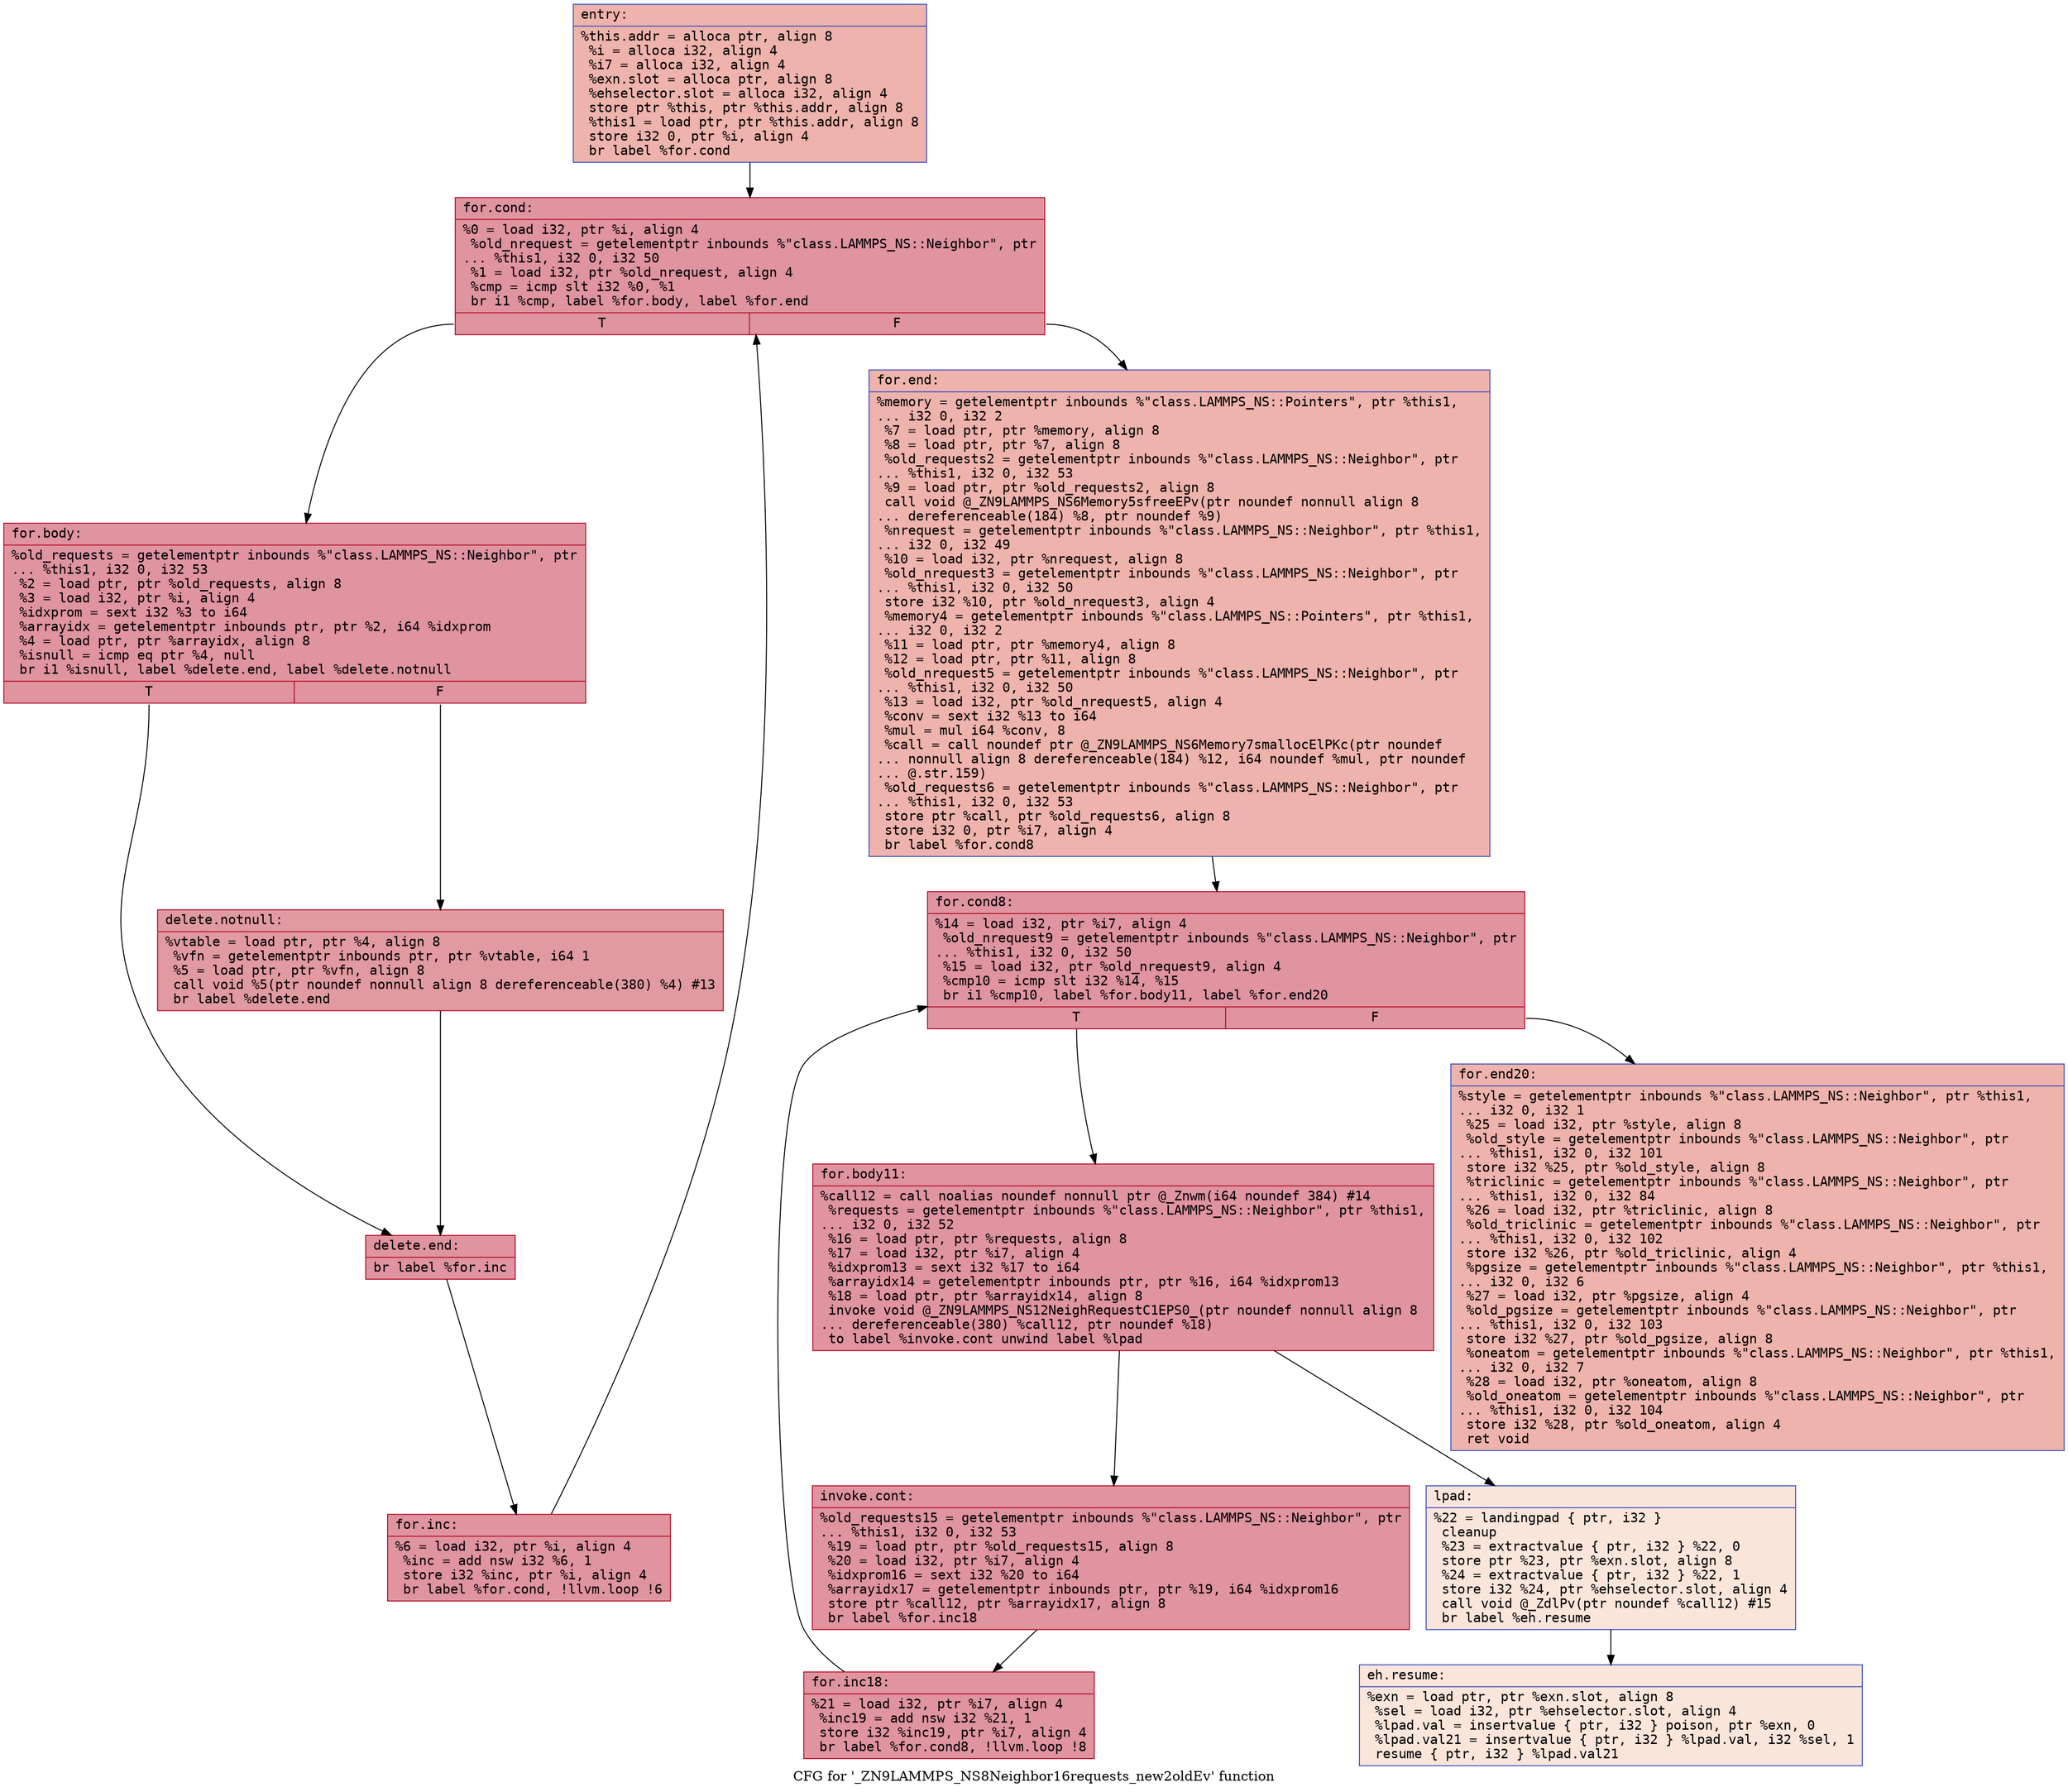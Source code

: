 digraph "CFG for '_ZN9LAMMPS_NS8Neighbor16requests_new2oldEv' function" {
	label="CFG for '_ZN9LAMMPS_NS8Neighbor16requests_new2oldEv' function";

	Node0x5563bdf46b10 [shape=record,color="#3d50c3ff", style=filled, fillcolor="#d6524470" fontname="Courier",label="{entry:\l|  %this.addr = alloca ptr, align 8\l  %i = alloca i32, align 4\l  %i7 = alloca i32, align 4\l  %exn.slot = alloca ptr, align 8\l  %ehselector.slot = alloca i32, align 4\l  store ptr %this, ptr %this.addr, align 8\l  %this1 = load ptr, ptr %this.addr, align 8\l  store i32 0, ptr %i, align 4\l  br label %for.cond\l}"];
	Node0x5563bdf46b10 -> Node0x5563bdf46f70[tooltip="entry -> for.cond\nProbability 100.00%" ];
	Node0x5563bdf46f70 [shape=record,color="#b70d28ff", style=filled, fillcolor="#b70d2870" fontname="Courier",label="{for.cond:\l|  %0 = load i32, ptr %i, align 4\l  %old_nrequest = getelementptr inbounds %\"class.LAMMPS_NS::Neighbor\", ptr\l... %this1, i32 0, i32 50\l  %1 = load i32, ptr %old_nrequest, align 4\l  %cmp = icmp slt i32 %0, %1\l  br i1 %cmp, label %for.body, label %for.end\l|{<s0>T|<s1>F}}"];
	Node0x5563bdf46f70:s0 -> Node0x5563bdf47300[tooltip="for.cond -> for.body\nProbability 96.88%" ];
	Node0x5563bdf46f70:s1 -> Node0x5563bdf47380[tooltip="for.cond -> for.end\nProbability 3.12%" ];
	Node0x5563bdf47300 [shape=record,color="#b70d28ff", style=filled, fillcolor="#b70d2870" fontname="Courier",label="{for.body:\l|  %old_requests = getelementptr inbounds %\"class.LAMMPS_NS::Neighbor\", ptr\l... %this1, i32 0, i32 53\l  %2 = load ptr, ptr %old_requests, align 8\l  %3 = load i32, ptr %i, align 4\l  %idxprom = sext i32 %3 to i64\l  %arrayidx = getelementptr inbounds ptr, ptr %2, i64 %idxprom\l  %4 = load ptr, ptr %arrayidx, align 8\l  %isnull = icmp eq ptr %4, null\l  br i1 %isnull, label %delete.end, label %delete.notnull\l|{<s0>T|<s1>F}}"];
	Node0x5563bdf47300:s0 -> Node0x5563bdf479e0[tooltip="for.body -> delete.end\nProbability 37.50%" ];
	Node0x5563bdf47300:s1 -> Node0x5563bdf47a60[tooltip="for.body -> delete.notnull\nProbability 62.50%" ];
	Node0x5563bdf47a60 [shape=record,color="#b70d28ff", style=filled, fillcolor="#bb1b2c70" fontname="Courier",label="{delete.notnull:\l|  %vtable = load ptr, ptr %4, align 8\l  %vfn = getelementptr inbounds ptr, ptr %vtable, i64 1\l  %5 = load ptr, ptr %vfn, align 8\l  call void %5(ptr noundef nonnull align 8 dereferenceable(380) %4) #13\l  br label %delete.end\l}"];
	Node0x5563bdf47a60 -> Node0x5563bdf479e0[tooltip="delete.notnull -> delete.end\nProbability 100.00%" ];
	Node0x5563bdf479e0 [shape=record,color="#b70d28ff", style=filled, fillcolor="#b70d2870" fontname="Courier",label="{delete.end:\l|  br label %for.inc\l}"];
	Node0x5563bdf479e0 -> Node0x5563bdf47f70[tooltip="delete.end -> for.inc\nProbability 100.00%" ];
	Node0x5563bdf47f70 [shape=record,color="#b70d28ff", style=filled, fillcolor="#b70d2870" fontname="Courier",label="{for.inc:\l|  %6 = load i32, ptr %i, align 4\l  %inc = add nsw i32 %6, 1\l  store i32 %inc, ptr %i, align 4\l  br label %for.cond, !llvm.loop !6\l}"];
	Node0x5563bdf47f70 -> Node0x5563bdf46f70[tooltip="for.inc -> for.cond\nProbability 100.00%" ];
	Node0x5563bdf47380 [shape=record,color="#3d50c3ff", style=filled, fillcolor="#d6524470" fontname="Courier",label="{for.end:\l|  %memory = getelementptr inbounds %\"class.LAMMPS_NS::Pointers\", ptr %this1,\l... i32 0, i32 2\l  %7 = load ptr, ptr %memory, align 8\l  %8 = load ptr, ptr %7, align 8\l  %old_requests2 = getelementptr inbounds %\"class.LAMMPS_NS::Neighbor\", ptr\l... %this1, i32 0, i32 53\l  %9 = load ptr, ptr %old_requests2, align 8\l  call void @_ZN9LAMMPS_NS6Memory5sfreeEPv(ptr noundef nonnull align 8\l... dereferenceable(184) %8, ptr noundef %9)\l  %nrequest = getelementptr inbounds %\"class.LAMMPS_NS::Neighbor\", ptr %this1,\l... i32 0, i32 49\l  %10 = load i32, ptr %nrequest, align 8\l  %old_nrequest3 = getelementptr inbounds %\"class.LAMMPS_NS::Neighbor\", ptr\l... %this1, i32 0, i32 50\l  store i32 %10, ptr %old_nrequest3, align 4\l  %memory4 = getelementptr inbounds %\"class.LAMMPS_NS::Pointers\", ptr %this1,\l... i32 0, i32 2\l  %11 = load ptr, ptr %memory4, align 8\l  %12 = load ptr, ptr %11, align 8\l  %old_nrequest5 = getelementptr inbounds %\"class.LAMMPS_NS::Neighbor\", ptr\l... %this1, i32 0, i32 50\l  %13 = load i32, ptr %old_nrequest5, align 4\l  %conv = sext i32 %13 to i64\l  %mul = mul i64 %conv, 8\l  %call = call noundef ptr @_ZN9LAMMPS_NS6Memory7smallocElPKc(ptr noundef\l... nonnull align 8 dereferenceable(184) %12, i64 noundef %mul, ptr noundef\l... @.str.159)\l  %old_requests6 = getelementptr inbounds %\"class.LAMMPS_NS::Neighbor\", ptr\l... %this1, i32 0, i32 53\l  store ptr %call, ptr %old_requests6, align 8\l  store i32 0, ptr %i7, align 4\l  br label %for.cond8\l}"];
	Node0x5563bdf47380 -> Node0x5563bdf49360[tooltip="for.end -> for.cond8\nProbability 100.00%" ];
	Node0x5563bdf49360 [shape=record,color="#b70d28ff", style=filled, fillcolor="#b70d2870" fontname="Courier",label="{for.cond8:\l|  %14 = load i32, ptr %i7, align 4\l  %old_nrequest9 = getelementptr inbounds %\"class.LAMMPS_NS::Neighbor\", ptr\l... %this1, i32 0, i32 50\l  %15 = load i32, ptr %old_nrequest9, align 4\l  %cmp10 = icmp slt i32 %14, %15\l  br i1 %cmp10, label %for.body11, label %for.end20\l|{<s0>T|<s1>F}}"];
	Node0x5563bdf49360:s0 -> Node0x5563bdf496a0[tooltip="for.cond8 -> for.body11\nProbability 96.88%" ];
	Node0x5563bdf49360:s1 -> Node0x5563bdf49720[tooltip="for.cond8 -> for.end20\nProbability 3.12%" ];
	Node0x5563bdf496a0 [shape=record,color="#b70d28ff", style=filled, fillcolor="#b70d2870" fontname="Courier",label="{for.body11:\l|  %call12 = call noalias noundef nonnull ptr @_Znwm(i64 noundef 384) #14\l  %requests = getelementptr inbounds %\"class.LAMMPS_NS::Neighbor\", ptr %this1,\l... i32 0, i32 52\l  %16 = load ptr, ptr %requests, align 8\l  %17 = load i32, ptr %i7, align 4\l  %idxprom13 = sext i32 %17 to i64\l  %arrayidx14 = getelementptr inbounds ptr, ptr %16, i64 %idxprom13\l  %18 = load ptr, ptr %arrayidx14, align 8\l  invoke void @_ZN9LAMMPS_NS12NeighRequestC1EPS0_(ptr noundef nonnull align 8\l... dereferenceable(380) %call12, ptr noundef %18)\l          to label %invoke.cont unwind label %lpad\l}"];
	Node0x5563bdf496a0 -> Node0x5563bdf49dc0[tooltip="for.body11 -> invoke.cont\nProbability 100.00%" ];
	Node0x5563bdf496a0 -> Node0x5563bdf49e40[tooltip="for.body11 -> lpad\nProbability 0.00%" ];
	Node0x5563bdf49dc0 [shape=record,color="#b70d28ff", style=filled, fillcolor="#b70d2870" fontname="Courier",label="{invoke.cont:\l|  %old_requests15 = getelementptr inbounds %\"class.LAMMPS_NS::Neighbor\", ptr\l... %this1, i32 0, i32 53\l  %19 = load ptr, ptr %old_requests15, align 8\l  %20 = load i32, ptr %i7, align 4\l  %idxprom16 = sext i32 %20 to i64\l  %arrayidx17 = getelementptr inbounds ptr, ptr %19, i64 %idxprom16\l  store ptr %call12, ptr %arrayidx17, align 8\l  br label %for.inc18\l}"];
	Node0x5563bdf49dc0 -> Node0x5563bdf4a520[tooltip="invoke.cont -> for.inc18\nProbability 100.00%" ];
	Node0x5563bdf4a520 [shape=record,color="#b70d28ff", style=filled, fillcolor="#b70d2870" fontname="Courier",label="{for.inc18:\l|  %21 = load i32, ptr %i7, align 4\l  %inc19 = add nsw i32 %21, 1\l  store i32 %inc19, ptr %i7, align 4\l  br label %for.cond8, !llvm.loop !8\l}"];
	Node0x5563bdf4a520 -> Node0x5563bdf49360[tooltip="for.inc18 -> for.cond8\nProbability 100.00%" ];
	Node0x5563bdf49e40 [shape=record,color="#3d50c3ff", style=filled, fillcolor="#f4c5ad70" fontname="Courier",label="{lpad:\l|  %22 = landingpad \{ ptr, i32 \}\l          cleanup\l  %23 = extractvalue \{ ptr, i32 \} %22, 0\l  store ptr %23, ptr %exn.slot, align 8\l  %24 = extractvalue \{ ptr, i32 \} %22, 1\l  store i32 %24, ptr %ehselector.slot, align 4\l  call void @_ZdlPv(ptr noundef %call12) #15\l  br label %eh.resume\l}"];
	Node0x5563bdf49e40 -> Node0x5563bdf4b040[tooltip="lpad -> eh.resume\nProbability 100.00%" ];
	Node0x5563bdf49720 [shape=record,color="#3d50c3ff", style=filled, fillcolor="#d6524470" fontname="Courier",label="{for.end20:\l|  %style = getelementptr inbounds %\"class.LAMMPS_NS::Neighbor\", ptr %this1,\l... i32 0, i32 1\l  %25 = load i32, ptr %style, align 8\l  %old_style = getelementptr inbounds %\"class.LAMMPS_NS::Neighbor\", ptr\l... %this1, i32 0, i32 101\l  store i32 %25, ptr %old_style, align 8\l  %triclinic = getelementptr inbounds %\"class.LAMMPS_NS::Neighbor\", ptr\l... %this1, i32 0, i32 84\l  %26 = load i32, ptr %triclinic, align 8\l  %old_triclinic = getelementptr inbounds %\"class.LAMMPS_NS::Neighbor\", ptr\l... %this1, i32 0, i32 102\l  store i32 %26, ptr %old_triclinic, align 4\l  %pgsize = getelementptr inbounds %\"class.LAMMPS_NS::Neighbor\", ptr %this1,\l... i32 0, i32 6\l  %27 = load i32, ptr %pgsize, align 4\l  %old_pgsize = getelementptr inbounds %\"class.LAMMPS_NS::Neighbor\", ptr\l... %this1, i32 0, i32 103\l  store i32 %27, ptr %old_pgsize, align 8\l  %oneatom = getelementptr inbounds %\"class.LAMMPS_NS::Neighbor\", ptr %this1,\l... i32 0, i32 7\l  %28 = load i32, ptr %oneatom, align 8\l  %old_oneatom = getelementptr inbounds %\"class.LAMMPS_NS::Neighbor\", ptr\l... %this1, i32 0, i32 104\l  store i32 %28, ptr %old_oneatom, align 4\l  ret void\l}"];
	Node0x5563bdf4b040 [shape=record,color="#3d50c3ff", style=filled, fillcolor="#f4c5ad70" fontname="Courier",label="{eh.resume:\l|  %exn = load ptr, ptr %exn.slot, align 8\l  %sel = load i32, ptr %ehselector.slot, align 4\l  %lpad.val = insertvalue \{ ptr, i32 \} poison, ptr %exn, 0\l  %lpad.val21 = insertvalue \{ ptr, i32 \} %lpad.val, i32 %sel, 1\l  resume \{ ptr, i32 \} %lpad.val21\l}"];
}
